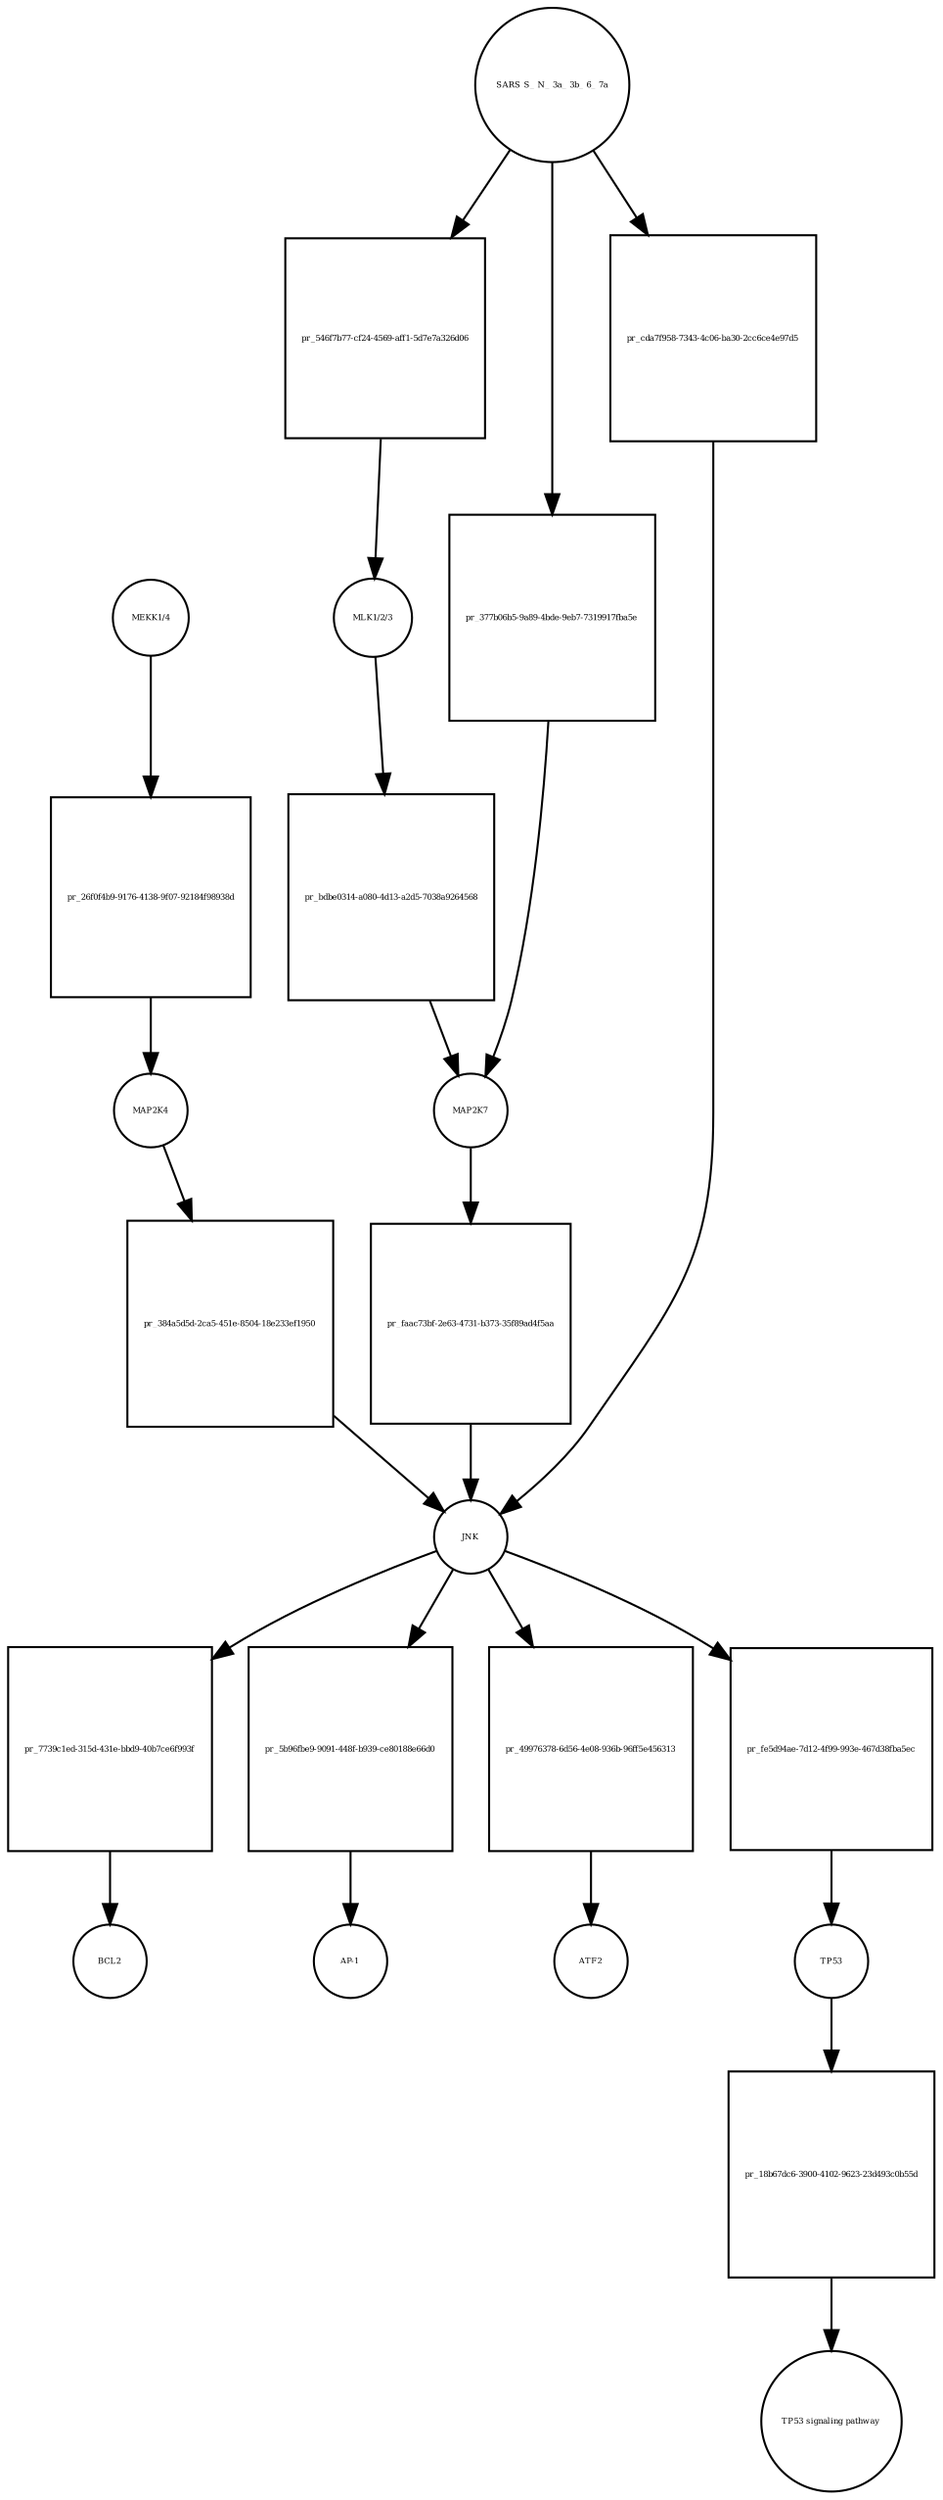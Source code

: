 strict digraph  {
"MEKK1/4" [annotation="", bipartite=0, cls=complex, fontsize=4, label="MEKK1/4", shape=circle];
"pr_26f0f4b9-9176-4138-9f07-92184f98938d" [annotation="", bipartite=1, cls=process, fontsize=4, label="pr_26f0f4b9-9176-4138-9f07-92184f98938d", shape=square];
MAP2K4 [annotation=urn_miriam_uniprot_P45985, bipartite=0, cls=macromolecule, fontsize=4, label=MAP2K4, shape=circle];
"MLK1/2/3" [annotation="", bipartite=0, cls=complex, fontsize=4, label="MLK1/2/3", shape=circle];
"pr_bdbe0314-a080-4d13-a2d5-7038a9264568" [annotation="", bipartite=1, cls=process, fontsize=4, label="pr_bdbe0314-a080-4d13-a2d5-7038a9264568", shape=square];
MAP2K7 [annotation=urn_miriam_uniprot_O14733, bipartite=0, cls=macromolecule, fontsize=4, label=MAP2K7, shape=circle];
"pr_384a5d5d-2ca5-451e-8504-18e233ef1950" [annotation="", bipartite=1, cls=process, fontsize=4, label="pr_384a5d5d-2ca5-451e-8504-18e233ef1950", shape=square];
JNK [annotation="", bipartite=0, cls=complex, fontsize=4, label=JNK, shape=circle];
"pr_faac73bf-2e63-4731-b373-35f89ad4f5aa" [annotation="", bipartite=1, cls=process, fontsize=4, label="pr_faac73bf-2e63-4731-b373-35f89ad4f5aa", shape=square];
"pr_7739c1ed-315d-431e-bbd9-40b7ce6f993f" [annotation="", bipartite=1, cls=process, fontsize=4, label="pr_7739c1ed-315d-431e-bbd9-40b7ce6f993f", shape=square];
BCL2 [annotation=urn_miriam_uniprot_P10415, bipartite=0, cls=macromolecule, fontsize=4, label=BCL2, shape=circle];
"pr_5b96fbe9-9091-448f-b939-ce80188e66d0" [annotation="", bipartite=1, cls=process, fontsize=4, label="pr_5b96fbe9-9091-448f-b939-ce80188e66d0", shape=square];
"AP-1" [annotation="", bipartite=0, cls=complex, fontsize=4, label="AP-1", shape=circle];
"SARS S_ N_ 3a_ 3b_ 6_ 7a" [annotation="", bipartite=0, cls=macromolecule, fontsize=4, label="SARS S_ N_ 3a_ 3b_ 6_ 7a", shape=circle];
"pr_546f7b77-cf24-4569-aff1-5d7e7a326d06" [annotation="", bipartite=1, cls=process, fontsize=4, label="pr_546f7b77-cf24-4569-aff1-5d7e7a326d06", shape=square];
"pr_49976378-6d56-4e08-936b-96ff5e456313" [annotation="", bipartite=1, cls=process, fontsize=4, label="pr_49976378-6d56-4e08-936b-96ff5e456313", shape=square];
ATF2 [annotation=urn_miriam_uniprot_P15336, bipartite=0, cls=macromolecule, fontsize=4, label=ATF2, shape=circle];
"pr_fe5d94ae-7d12-4f99-993e-467d38fba5ec" [annotation="", bipartite=1, cls=process, fontsize=4, label="pr_fe5d94ae-7d12-4f99-993e-467d38fba5ec", shape=square];
TP53 [annotation=urn_miriam_uniprot_P04637, bipartite=0, cls=macromolecule, fontsize=4, label=TP53, shape=circle];
"pr_18b67dc6-3900-4102-9623-23d493c0b55d" [annotation="", bipartite=1, cls=process, fontsize=4, label="pr_18b67dc6-3900-4102-9623-23d493c0b55d", shape=square];
"TP53 signaling pathway" [annotation="", bipartite=0, cls="unspecified entity", fontsize=4, label="TP53 signaling pathway", shape=circle];
"pr_377b06b5-9a89-4bde-9eb7-7319917fba5e" [annotation="", bipartite=1, cls=process, fontsize=4, label="pr_377b06b5-9a89-4bde-9eb7-7319917fba5e", shape=square];
"pr_cda7f958-7343-4c06-ba30-2cc6ce4e97d5" [annotation="", bipartite=1, cls=process, fontsize=4, label="pr_cda7f958-7343-4c06-ba30-2cc6ce4e97d5", shape=square];
"MEKK1/4" -> "pr_26f0f4b9-9176-4138-9f07-92184f98938d"  [annotation="", interaction_type=consumption];
"pr_26f0f4b9-9176-4138-9f07-92184f98938d" -> MAP2K4  [annotation="", interaction_type=production];
MAP2K4 -> "pr_384a5d5d-2ca5-451e-8504-18e233ef1950"  [annotation="", interaction_type=consumption];
"MLK1/2/3" -> "pr_bdbe0314-a080-4d13-a2d5-7038a9264568"  [annotation="", interaction_type=consumption];
"pr_bdbe0314-a080-4d13-a2d5-7038a9264568" -> MAP2K7  [annotation="", interaction_type=production];
MAP2K7 -> "pr_faac73bf-2e63-4731-b373-35f89ad4f5aa"  [annotation="", interaction_type=consumption];
"pr_384a5d5d-2ca5-451e-8504-18e233ef1950" -> JNK  [annotation="", interaction_type=production];
JNK -> "pr_7739c1ed-315d-431e-bbd9-40b7ce6f993f"  [annotation="", interaction_type=consumption];
JNK -> "pr_5b96fbe9-9091-448f-b939-ce80188e66d0"  [annotation="", interaction_type=consumption];
JNK -> "pr_49976378-6d56-4e08-936b-96ff5e456313"  [annotation="", interaction_type=consumption];
JNK -> "pr_fe5d94ae-7d12-4f99-993e-467d38fba5ec"  [annotation="", interaction_type=consumption];
"pr_faac73bf-2e63-4731-b373-35f89ad4f5aa" -> JNK  [annotation="", interaction_type=production];
"pr_7739c1ed-315d-431e-bbd9-40b7ce6f993f" -> BCL2  [annotation="", interaction_type=production];
"pr_5b96fbe9-9091-448f-b939-ce80188e66d0" -> "AP-1"  [annotation="", interaction_type=production];
"SARS S_ N_ 3a_ 3b_ 6_ 7a" -> "pr_546f7b77-cf24-4569-aff1-5d7e7a326d06"  [annotation="", interaction_type=consumption];
"SARS S_ N_ 3a_ 3b_ 6_ 7a" -> "pr_377b06b5-9a89-4bde-9eb7-7319917fba5e"  [annotation="", interaction_type=consumption];
"SARS S_ N_ 3a_ 3b_ 6_ 7a" -> "pr_cda7f958-7343-4c06-ba30-2cc6ce4e97d5"  [annotation="", interaction_type=consumption];
"pr_546f7b77-cf24-4569-aff1-5d7e7a326d06" -> "MLK1/2/3"  [annotation="", interaction_type=production];
"pr_49976378-6d56-4e08-936b-96ff5e456313" -> ATF2  [annotation="", interaction_type=production];
"pr_fe5d94ae-7d12-4f99-993e-467d38fba5ec" -> TP53  [annotation="", interaction_type=production];
TP53 -> "pr_18b67dc6-3900-4102-9623-23d493c0b55d"  [annotation="", interaction_type=consumption];
"pr_18b67dc6-3900-4102-9623-23d493c0b55d" -> "TP53 signaling pathway"  [annotation="", interaction_type=production];
"pr_377b06b5-9a89-4bde-9eb7-7319917fba5e" -> MAP2K7  [annotation="", interaction_type=production];
"pr_cda7f958-7343-4c06-ba30-2cc6ce4e97d5" -> JNK  [annotation="", interaction_type=production];
}
